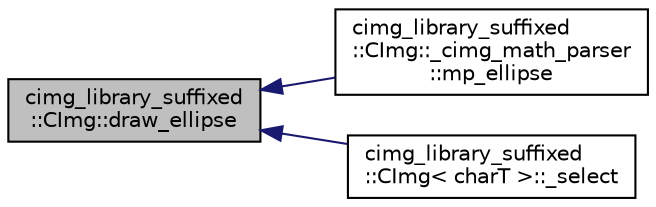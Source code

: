 digraph "cimg_library_suffixed::CImg::draw_ellipse"
{
  edge [fontname="Helvetica",fontsize="10",labelfontname="Helvetica",labelfontsize="10"];
  node [fontname="Helvetica",fontsize="10",shape=record];
  rankdir="LR";
  Node947 [label="cimg_library_suffixed\l::CImg::draw_ellipse",height=0.2,width=0.4,color="black", fillcolor="grey75", style="filled", fontcolor="black"];
  Node947 -> Node948 [dir="back",color="midnightblue",fontsize="10",style="solid",fontname="Helvetica"];
  Node948 [label="cimg_library_suffixed\l::CImg::_cimg_math_parser\l::mp_ellipse",height=0.2,width=0.4,color="black", fillcolor="white", style="filled",URL="$structcimg__library__suffixed_1_1_c_img_1_1__cimg__math__parser.html#a4cd30507977620b554a3d18a99901ec5"];
  Node947 -> Node949 [dir="back",color="midnightblue",fontsize="10",style="solid",fontname="Helvetica"];
  Node949 [label="cimg_library_suffixed\l::CImg\< charT \>::_select",height=0.2,width=0.4,color="black", fillcolor="white", style="filled",URL="$structcimg__library__suffixed_1_1_c_img.html#ad9b7141242d0b6e861a8014112ddb5b5"];
}
